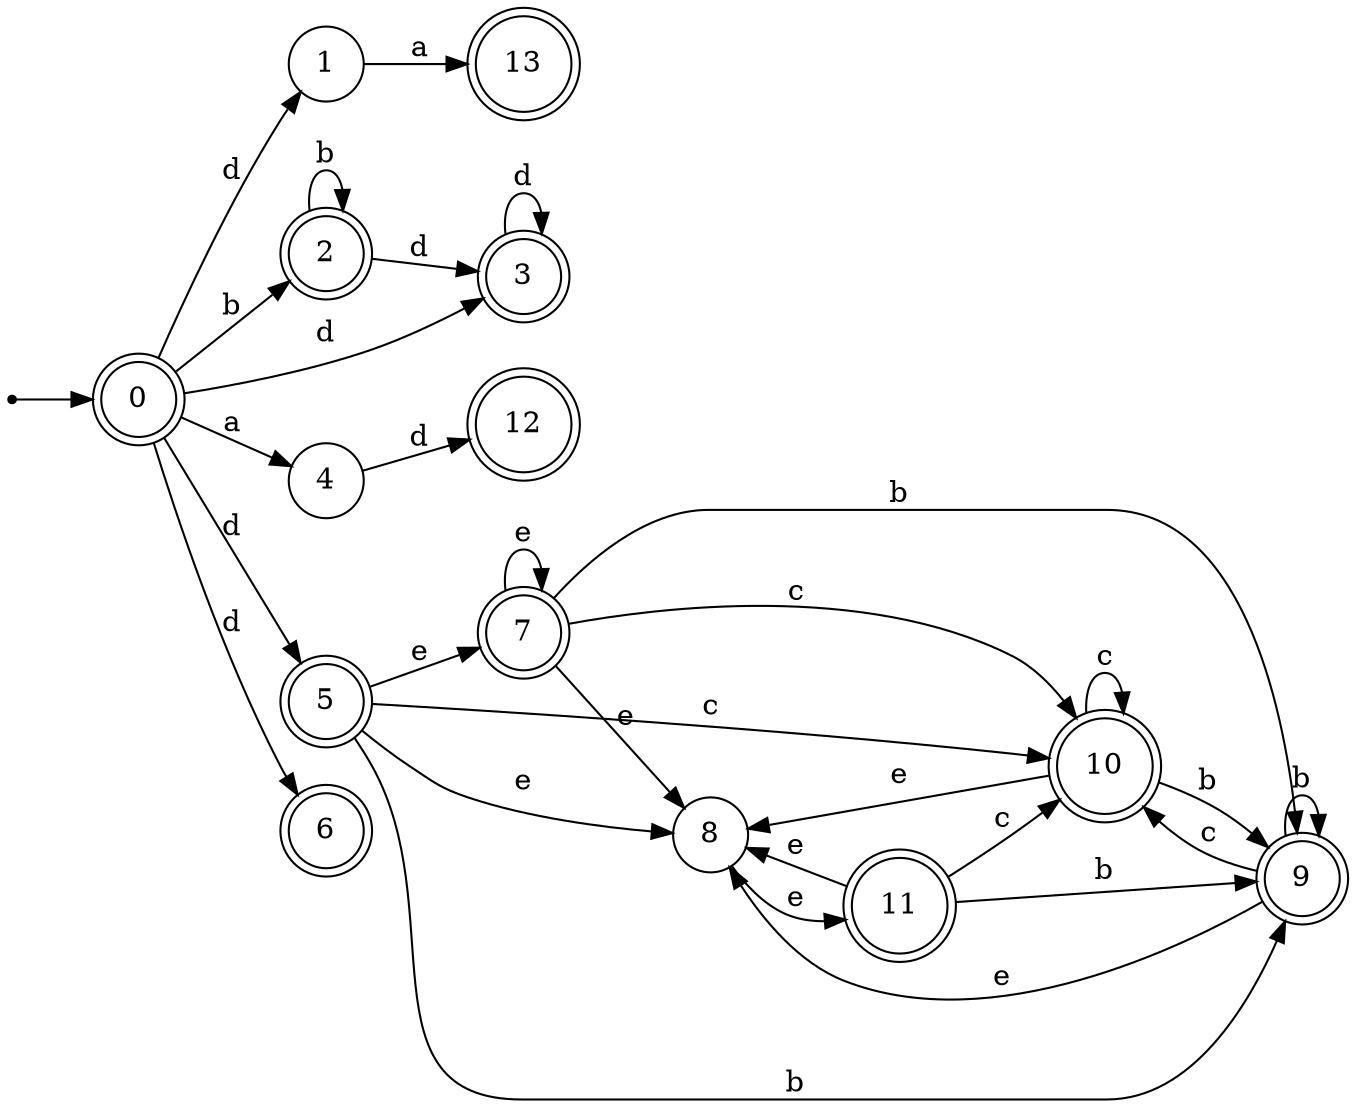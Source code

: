 digraph finite_state_machine {
rankdir=LR;
size="20,20";
node [shape = point]; "dummy0"
node [shape = doublecircle]; "0";"dummy0" -> "0";
node [shape = circle]; "1";
node [shape = doublecircle]; "2";node [shape = doublecircle]; "3";node [shape = circle]; "4";
node [shape = doublecircle]; "5";node [shape = doublecircle]; "6";node [shape = doublecircle]; "7";node [shape = circle]; "8";
node [shape = doublecircle]; "9";node [shape = doublecircle]; "10";node [shape = doublecircle]; "11";node [shape = doublecircle]; "12";node [shape = doublecircle]; "13";"0" -> "1" [label = "d"];
 "0" -> "3" [label = "d"];
 "0" -> "5" [label = "d"];
 "0" -> "6" [label = "d"];
 "0" -> "2" [label = "b"];
 "0" -> "4" [label = "a"];
 "5" -> "8" [label = "e"];
 "5" -> "7" [label = "e"];
 "5" -> "9" [label = "b"];
 "5" -> "10" [label = "c"];
 "10" -> "10" [label = "c"];
 "10" -> "8" [label = "e"];
 "10" -> "9" [label = "b"];
 "9" -> "9" [label = "b"];
 "9" -> "8" [label = "e"];
 "9" -> "10" [label = "c"];
 "8" -> "11" [label = "e"];
 "11" -> "8" [label = "e"];
 "11" -> "9" [label = "b"];
 "11" -> "10" [label = "c"];
 "7" -> "8" [label = "e"];
 "7" -> "7" [label = "e"];
 "7" -> "9" [label = "b"];
 "7" -> "10" [label = "c"];
 "4" -> "12" [label = "d"];
 "3" -> "3" [label = "d"];
 "2" -> "2" [label = "b"];
 "2" -> "3" [label = "d"];
 "1" -> "13" [label = "a"];
 }
